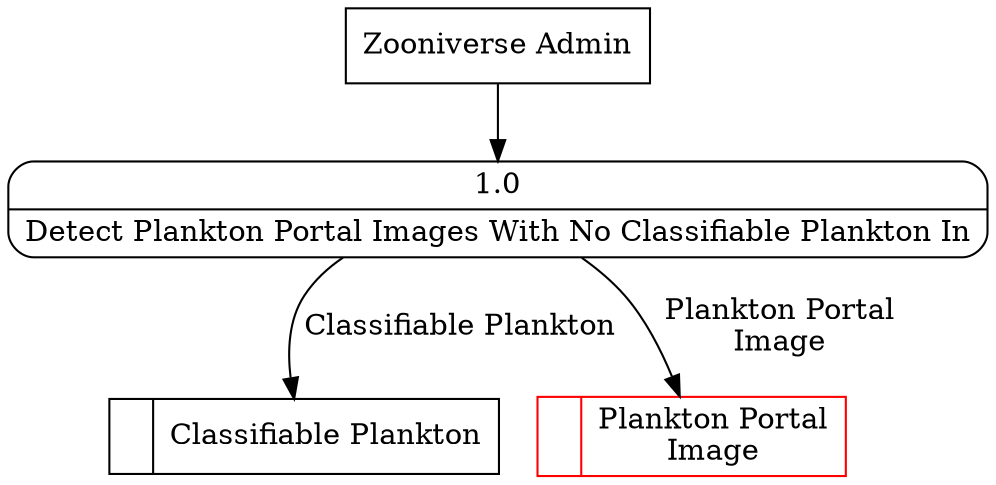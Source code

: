 digraph dfd2{ 
node[shape=record]
200 [label="<f0>  |<f1> Classifiable Plankton " ];
201 [label="<f0>  |<f1> Plankton Portal\nImage " color=red];
202 [label="Zooniverse Admin" shape=box];
203 [label="{<f0> 1.0|<f1> Detect Plankton Portal Images With No Classifiable Plankton In }" shape=Mrecord];
202 -> 203
203 -> 201 [label="Plankton Portal\nImage"]
203 -> 200 [label="Classifiable Plankton"]
}